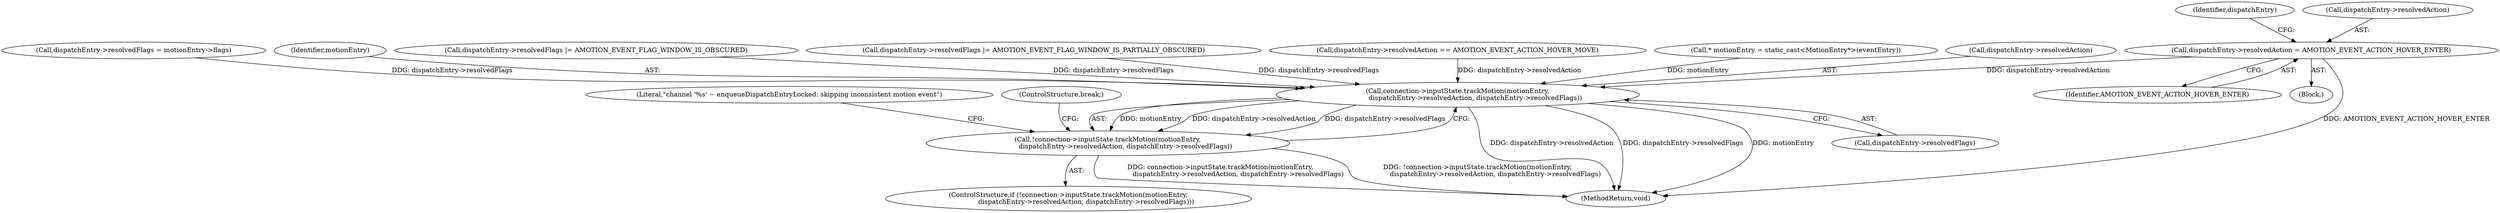 digraph "0_Android_03a53d1c7765eeb3af0bc34c3dff02ada1953fbf@pointer" {
"1000272" [label="(Call,dispatchEntry->resolvedAction = AMOTION_EVENT_ACTION_HOVER_ENTER)"];
"1000310" [label="(Call,connection->inputState.trackMotion(motionEntry,\n                 dispatchEntry->resolvedAction, dispatchEntry->resolvedFlags))"];
"1000309" [label="(Call,!connection->inputState.trackMotion(motionEntry,\n                 dispatchEntry->resolvedAction, dispatchEntry->resolvedFlags))"];
"1000279" [label="(Identifier,dispatchEntry)"];
"1000309" [label="(Call,!connection->inputState.trackMotion(motionEntry,\n                 dispatchEntry->resolvedAction, dispatchEntry->resolvedFlags))"];
"1000277" [label="(Call,dispatchEntry->resolvedFlags = motionEntry->flags)"];
"1000310" [label="(Call,connection->inputState.trackMotion(motionEntry,\n                 dispatchEntry->resolvedAction, dispatchEntry->resolvedFlags))"];
"1000320" [label="(Literal,\"channel '%s' ~ enqueueDispatchEntryLocked: skipping inconsistent motion event\")"];
"1000311" [label="(Identifier,motionEntry)"];
"1000291" [label="(Call,dispatchEntry->resolvedFlags |= AMOTION_EVENT_FLAG_WINDOW_IS_OBSCURED)"];
"1000276" [label="(Identifier,AMOTION_EVENT_ACTION_HOVER_ENTER)"];
"1000325" [label="(ControlStructure,break;)"];
"1000308" [label="(ControlStructure,if (!connection->inputState.trackMotion(motionEntry,\n                 dispatchEntry->resolvedAction, dispatchEntry->resolvedFlags)))"];
"1000268" [label="(Block,)"];
"1000303" [label="(Call,dispatchEntry->resolvedFlags |= AMOTION_EVENT_FLAG_WINDOW_IS_PARTIALLY_OBSCURED)"];
"1000273" [label="(Call,dispatchEntry->resolvedAction)"];
"1000335" [label="(MethodReturn,void)"];
"1000272" [label="(Call,dispatchEntry->resolvedAction = AMOTION_EVENT_ACTION_HOVER_ENTER)"];
"1000252" [label="(Call,dispatchEntry->resolvedAction == AMOTION_EVENT_ACTION_HOVER_MOVE)"];
"1000182" [label="(Call,* motionEntry = static_cast<MotionEntry*>(eventEntry))"];
"1000315" [label="(Call,dispatchEntry->resolvedFlags)"];
"1000312" [label="(Call,dispatchEntry->resolvedAction)"];
"1000272" -> "1000268"  [label="AST: "];
"1000272" -> "1000276"  [label="CFG: "];
"1000273" -> "1000272"  [label="AST: "];
"1000276" -> "1000272"  [label="AST: "];
"1000279" -> "1000272"  [label="CFG: "];
"1000272" -> "1000335"  [label="DDG: AMOTION_EVENT_ACTION_HOVER_ENTER"];
"1000272" -> "1000310"  [label="DDG: dispatchEntry->resolvedAction"];
"1000310" -> "1000309"  [label="AST: "];
"1000310" -> "1000315"  [label="CFG: "];
"1000311" -> "1000310"  [label="AST: "];
"1000312" -> "1000310"  [label="AST: "];
"1000315" -> "1000310"  [label="AST: "];
"1000309" -> "1000310"  [label="CFG: "];
"1000310" -> "1000335"  [label="DDG: dispatchEntry->resolvedAction"];
"1000310" -> "1000335"  [label="DDG: dispatchEntry->resolvedFlags"];
"1000310" -> "1000335"  [label="DDG: motionEntry"];
"1000310" -> "1000309"  [label="DDG: motionEntry"];
"1000310" -> "1000309"  [label="DDG: dispatchEntry->resolvedAction"];
"1000310" -> "1000309"  [label="DDG: dispatchEntry->resolvedFlags"];
"1000182" -> "1000310"  [label="DDG: motionEntry"];
"1000252" -> "1000310"  [label="DDG: dispatchEntry->resolvedAction"];
"1000291" -> "1000310"  [label="DDG: dispatchEntry->resolvedFlags"];
"1000303" -> "1000310"  [label="DDG: dispatchEntry->resolvedFlags"];
"1000277" -> "1000310"  [label="DDG: dispatchEntry->resolvedFlags"];
"1000309" -> "1000308"  [label="AST: "];
"1000320" -> "1000309"  [label="CFG: "];
"1000325" -> "1000309"  [label="CFG: "];
"1000309" -> "1000335"  [label="DDG: connection->inputState.trackMotion(motionEntry,\n                 dispatchEntry->resolvedAction, dispatchEntry->resolvedFlags)"];
"1000309" -> "1000335"  [label="DDG: !connection->inputState.trackMotion(motionEntry,\n                 dispatchEntry->resolvedAction, dispatchEntry->resolvedFlags)"];
}

